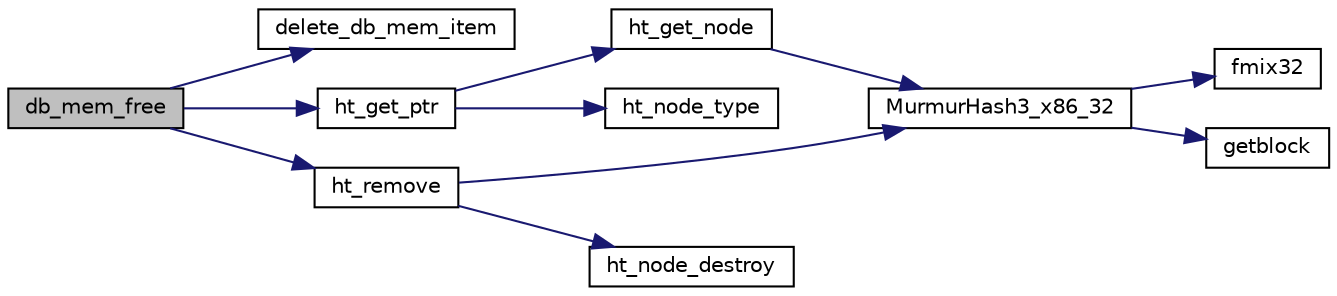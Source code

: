 digraph G
{
  edge [fontname="Helvetica",fontsize="10",labelfontname="Helvetica",labelfontsize="10"];
  node [fontname="Helvetica",fontsize="10",shape=record];
  rankdir=LR;
  Node1 [label="db_mem_free",height=0.2,width=0.4,color="black", fillcolor="grey75", style="filled" fontcolor="black"];
  Node1 -> Node2 [color="midnightblue",fontsize="10",style="solid",fontname="Helvetica"];
  Node2 [label="delete_db_mem_item",height=0.2,width=0.4,color="black", fillcolor="white", style="filled",URL="$n__debug__mem_8c.html#a5a41f05742f748434ea0771e1b3b8aac",tooltip="delete a debug meme item"];
  Node1 -> Node3 [color="midnightblue",fontsize="10",style="solid",fontname="Helvetica"];
  Node3 [label="ht_get_ptr",height=0.2,width=0.4,color="black", fillcolor="white", style="filled",URL="$n__hash_8c.html#ae34a331ccbda86f7e5b2319f1852d6ca",tooltip="Retrieve a pointer value in the hash table, at the given key. Leave val untouched if key is not found..."];
  Node3 -> Node4 [color="midnightblue",fontsize="10",style="solid",fontname="Helvetica"];
  Node4 [label="ht_get_node",height=0.2,width=0.4,color="black", fillcolor="white", style="filled",URL="$n__hash_8c.html#ac2a504c78f251c3dfb1e8b0623e2fdb1",tooltip="return the associated key&#39;s node inside the hash_table"];
  Node4 -> Node5 [color="midnightblue",fontsize="10",style="solid",fontname="Helvetica"];
  Node5 [label="MurmurHash3_x86_32",height=0.2,width=0.4,color="black", fillcolor="white", style="filled",URL="$n__hash_8c.html#a37412933f308bda727603640d9acefba"];
  Node5 -> Node6 [color="midnightblue",fontsize="10",style="solid",fontname="Helvetica"];
  Node6 [label="fmix32",height=0.2,width=0.4,color="black", fillcolor="white", style="filled",URL="$n__hash_8c.html#a765c15db8766f1a0b049d8a210ad8f60",tooltip="Finalization mix - force all bits of a hash block to avalanche (from murmur&#39;s author)..."];
  Node5 -> Node7 [color="midnightblue",fontsize="10",style="solid",fontname="Helvetica"];
  Node7 [label="getblock",height=0.2,width=0.4,color="black", fillcolor="white", style="filled",URL="$n__hash_8c.html#a9a24bae2dd734e0beaa458c45b6ed386",tooltip="Block read - (from murmur&#39;s author) if your platform needs to do endian-swapping or can only hand..."];
  Node3 -> Node8 [color="midnightblue",fontsize="10",style="solid",fontname="Helvetica"];
  Node8 [label="ht_node_type",height=0.2,width=0.4,color="black", fillcolor="white", style="filled",URL="$n__hash_8c.html#a1392981a507905d028136bc0b92aa48b",tooltip="get the type of a node , text version"];
  Node1 -> Node9 [color="midnightblue",fontsize="10",style="solid",fontname="Helvetica"];
  Node9 [label="ht_remove",height=0.2,width=0.4,color="black", fillcolor="white", style="filled",URL="$n__hash_8c.html#a8d8873be47a634ad8a386e61f12a1f53",tooltip="Remove a key from a hash table."];
  Node9 -> Node10 [color="midnightblue",fontsize="10",style="solid",fontname="Helvetica"];
  Node10 [label="ht_node_destroy",height=0.2,width=0.4,color="black", fillcolor="white", style="filled",URL="$n__hash_8c.html#ab60bc812786444340c989c77b74a59ed",tooltip="destroy a HASH_NODE by first calling the HASH_NODE destructor"];
  Node9 -> Node5 [color="midnightblue",fontsize="10",style="solid",fontname="Helvetica"];
}
